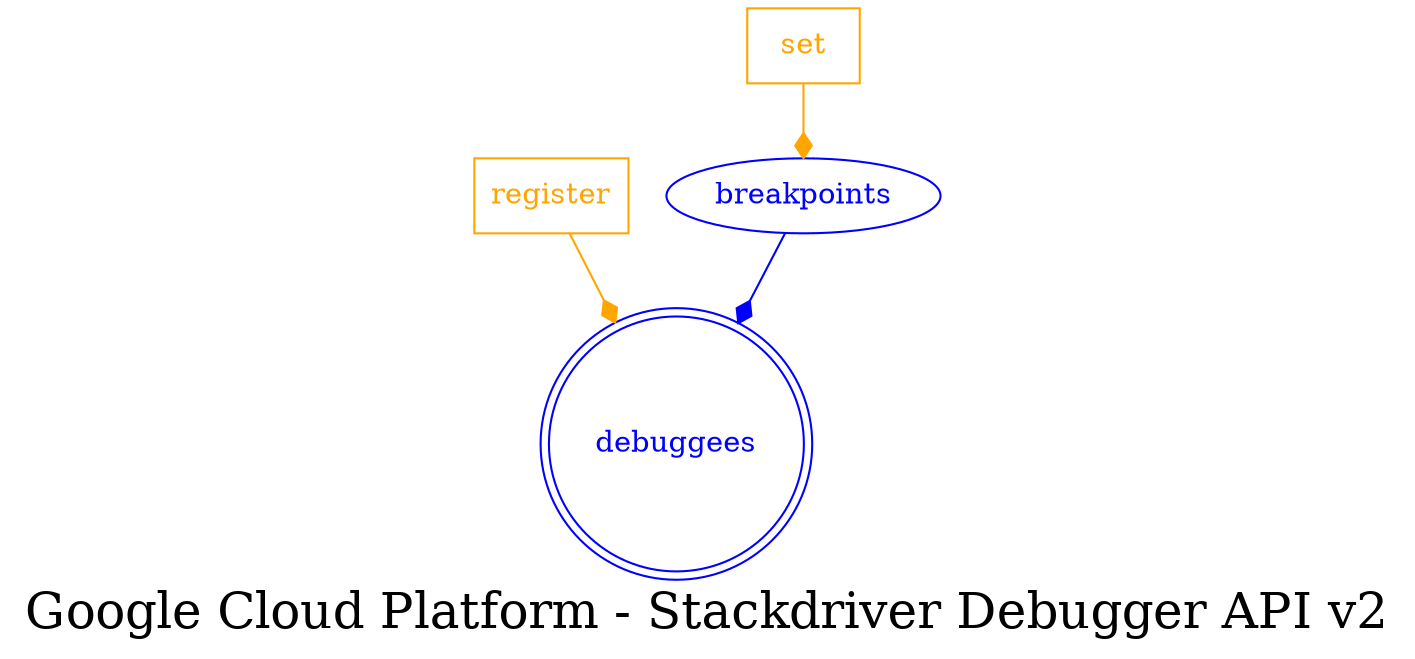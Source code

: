 digraph LexiconGraph {
graph[label="Google Cloud Platform - Stackdriver Debugger API v2", fontsize=24]
splines=true
"debuggees" [color=blue, fontcolor=blue, shape=doublecircle]
"register" [color=orange, fontcolor=orange, shape=box]
"register" -> "debuggees" [color=orange, fontcolor=orange, arrowhead=diamond, arrowtail=none]
"breakpoints" -> "debuggees" [color=blue, fontcolor=blue, arrowhead=diamond, arrowtail=none]
"breakpoints" [color=blue, fontcolor=blue, shape=ellipse]
"set" [color=orange, fontcolor=orange, shape=box]
"set" -> "breakpoints" [color=orange, fontcolor=orange, arrowhead=diamond, arrowtail=none]
}
